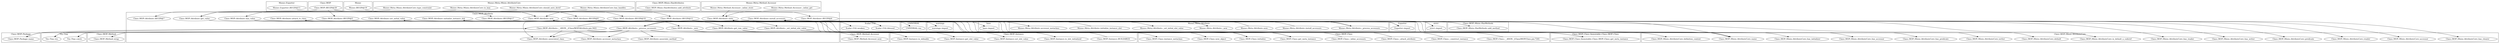 digraph {
graph [overlap=false]
subgraph cluster_Class_MOP_Method_Accessor {
	label="Class::MOP::Method::Accessor";
	"Class::MOP::Method::Accessor::new";
}
subgraph cluster_warnings {
	label="warnings";
	"warnings::import";
}
subgraph cluster_base {
	label="base";
	"base::import";
}
subgraph cluster_Moose_Exporter {
	label="Moose::Exporter";
	"Moose::Exporter::BEGIN@11";
}
subgraph cluster_strict {
	label="strict";
	"strict::import";
}
subgraph cluster_Class_MOP_Instance {
	label="Class::MOP::Instance";
	"Class::MOP::Instance::BUILDARGS";
	"Class::MOP::Instance::get_slot_value";
	"Class::MOP::Instance::set_slot_value";
	"Class::MOP::Instance::is_slot_initialized";
	"Class::MOP::Instance::is_inlinable";
}
subgraph cluster_Class_MOP_Class {
	label="Class::MOP::Class";
	"Class::MOP::Class::__ANON__[Class/MOP/Class.pm:720]";
	"Class::MOP::Class::instance_metaclass";
	"Class::MOP::Class::_attach_attribute";
	"Class::MOP::Class::_construct_instance";
	"Class::MOP::Class::get_meta_instance";
	"Class::MOP::Class::initialize";
	"Class::MOP::Class::_inline_accessors";
	"Class::MOP::Class::new_object";
}
subgraph cluster_Class_MOP {
	label="Class::MOP";
	"Class::MOP::BEGIN@20";
}
subgraph cluster_Class_MOP_Mixin_HasMethods {
	label="Class::MOP::Mixin::HasMethods";
	"Class::MOP::Mixin::HasMethods::add_method";
}
subgraph cluster_Moose {
	label="Moose";
	"Moose::BEGIN@19";
}
subgraph cluster_Exporter {
	label="Exporter";
	"Exporter::import";
}
subgraph cluster_Class_MOP_Class_Immutable_Class_MOP_Class {
	label="Class::MOP::Class::Immutable::Class::MOP::Class";
	"Class::MOP::Class::Immutable::Class::MOP::Class::get_meta_instance";
}
subgraph cluster_Class_MOP_Attribute {
	label="Class::MOP::Attribute";
	"Class::MOP::Attribute::__ANON__[Class/MOP/Attribute.pm:342]";
	"Class::MOP::Attribute::attach_to_class";
	"Class::MOP::Attribute::BEGIN@5";
	"Class::MOP::Attribute::_new";
	"Class::MOP::Attribute::associate_method";
	"Class::MOP::Attribute::has_value";
	"Class::MOP::Attribute::get_value";
	"Class::MOP::Attribute::BEGIN@17";
	"Class::MOP::Attribute::set_initial_value";
	"Class::MOP::Attribute::BEGIN@10";
	"Class::MOP::Attribute::slots";
	"Class::MOP::Attribute::new";
	"Class::MOP::Attribute::BEGIN@4";
	"Class::MOP::Attribute::associated_class";
	"Class::MOP::Attribute::BEGIN@11";
	"Class::MOP::Attribute::BEGIN@7";
	"Class::MOP::Attribute::accessor_metaclass";
	"Class::MOP::Attribute::_set_initial_slot_value";
	"Class::MOP::Attribute::install_accessors";
	"Class::MOP::Attribute::get_raw_value";
	"Class::MOP::Attribute::_process_accessors";
	"Class::MOP::Attribute::BEGIN@9";
	"Class::MOP::Attribute::initialize_instance_slot";
}
subgraph cluster_Moose_Meta_Mixin_AttributeCore {
	label="Moose::Meta::Mixin::AttributeCore";
	"Moose::Meta::Mixin::AttributeCore::type_constraint";
	"Moose::Meta::Mixin::AttributeCore::should_auto_deref";
	"Moose::Meta::Mixin::AttributeCore::is_lazy";
	"Moose::Meta::Mixin::AttributeCore::has_handles";
}
subgraph cluster_Try_Tiny {
	label="Try::Tiny";
	"Try::Tiny::catch";
	"Try::Tiny::try";
}
subgraph cluster_Class_MOP_Package {
	label="Class::MOP::Package";
	"Class::MOP::Package::name";
}
subgraph cluster_Scalar_Util {
	label="Scalar::Util";
	"Scalar::Util::blessed";
	"Scalar::Util::weaken";
}
subgraph cluster_UNIVERSAL {
	label="UNIVERSAL";
	"UNIVERSAL::isa";
}
subgraph cluster_Class_MOP_Mixin_AttributeCore {
	label="Class::MOP::Mixin::AttributeCore";
	"Class::MOP::Mixin::AttributeCore::definition_context";
	"Class::MOP::Mixin::AttributeCore::has_writer";
	"Class::MOP::Mixin::AttributeCore::predicate";
	"Class::MOP::Mixin::AttributeCore::reader";
	"Class::MOP::Mixin::AttributeCore::accessor";
	"Class::MOP::Mixin::AttributeCore::default";
	"Class::MOP::Mixin::AttributeCore::has_initializer";
	"Class::MOP::Mixin::AttributeCore::has_clearer";
	"Class::MOP::Mixin::AttributeCore::has_accessor";
	"Class::MOP::Mixin::AttributeCore::has_predicate";
	"Class::MOP::Mixin::AttributeCore::writer";
	"Class::MOP::Mixin::AttributeCore::name";
	"Class::MOP::Mixin::AttributeCore::has_reader";
	"Class::MOP::Mixin::AttributeCore::is_default_a_coderef";
}
subgraph cluster_Moose_Meta_Attribute {
	label="Moose::Meta::Attribute";
	"Moose::Meta::Attribute::accessor_metaclass";
	"Moose::Meta::Attribute::initialize_instance_slot";
	"Moose::Meta::Attribute::_new";
	"Moose::Meta::Attribute::install_accessors";
	"Moose::Meta::Attribute::_set_initial_slot_value";
	"Moose::Meta::Attribute::new";
	"Moose::Meta::Attribute::_process_accessors";
}
subgraph cluster_Class_MOP_Mixin_HasAttributes {
	label="Class::MOP::Mixin::HasAttributes";
	"Class::MOP::Mixin::HasAttributes::add_attribute";
}
subgraph cluster_Moose_Meta_Method_Accessor {
	label="Moose::Meta::Method::Accessor";
	"Moose::Meta::Method::Accessor::_inline_get";
	"Moose::Meta::Method::Accessor::_inline_store";
}
subgraph cluster_Class_MOP_Method {
	label="Class::MOP::Method";
	"Class::MOP::Method::wrap";
}
"Class::MOP::Attribute::new" -> "Class::MOP::Attribute::_new";
"Class::MOP::BEGIN@20" -> "Class::MOP::Attribute::BEGIN@10";
"Class::MOP::Attribute::_process_accessors" -> "Try::Tiny::try";
"Class::MOP::BEGIN@20" -> "Class::MOP::Attribute::BEGIN@11";
"Class::MOP::Attribute::_process_accessors" -> "Class::MOP::Method::wrap";
"Class::MOP::Attribute::BEGIN@10" -> "Exporter::import";
"Class::MOP::Attribute::BEGIN@11" -> "Exporter::import";
"Class::MOP::Attribute::BEGIN@9" -> "Exporter::import";
"Class::MOP::Attribute::_process_accessors" -> "Class::MOP::Class::instance_metaclass";
"Class::MOP::Attribute::install_accessors" -> "Moose::Meta::Attribute::_process_accessors";
"Class::MOP::Attribute::__ANON__[Class/MOP/Attribute.pm:342]" -> "Moose::Meta::Attribute::accessor_metaclass";
"Class::MOP::Attribute::install_accessors" -> "Class::MOP::Mixin::AttributeCore::has_clearer";
"Class::MOP::Attribute::_set_initial_slot_value" -> "Class::MOP::Instance::set_slot_value";
"Class::MOP::Attribute::attach_to_class" -> "Scalar::Util::blessed";
"Class::MOP::Attribute::new" -> "Class::MOP::Mixin::AttributeCore::is_default_a_coderef";
"Class::MOP::Attribute::get_raw_value" -> "Class::MOP::Instance::get_slot_value";
"Class::MOP::Instance::BUILDARGS" -> "Class::MOP::Attribute::slots";
"Moose::Meta::Method::Accessor::_inline_get" -> "Class::MOP::Attribute::slots";
"Moose::Meta::Method::Accessor::_inline_store" -> "Class::MOP::Attribute::slots";
"Class::MOP::Attribute::install_accessors" -> "Class::MOP::Mixin::AttributeCore::reader";
"Class::MOP::Attribute::initialize_instance_slot" -> "Class::MOP::Attribute::_set_initial_slot_value";
"Class::MOP::Attribute::new" -> "Moose::Meta::Attribute::_new";
"Class::MOP::Class::_construct_instance" -> "Class::MOP::Attribute::initialize_instance_slot";
"Class::MOP::Attribute::_process_accessors" -> "Try::Tiny::catch";
"Class::MOP::Attribute::BEGIN@17" -> "base::import";
"Class::MOP::Attribute::install_accessors" -> "Class::MOP::Mixin::AttributeCore::has_accessor";
"Class::MOP::Attribute::BEGIN@5" -> "warnings::import";
"Class::MOP::Attribute::_new" -> "Class::MOP::Class::new_object";
"Class::MOP::Class::__ANON__[Class/MOP/Class.pm:720]" -> "Class::MOP::Attribute::install_accessors";
"Moose::Meta::Attribute::install_accessors" -> "Class::MOP::Attribute::install_accessors";
"Class::MOP::Class::_inline_accessors" -> "Class::MOP::Attribute::install_accessors";
"Class::MOP::BEGIN@20" -> "Class::MOP::Attribute::BEGIN@9";
"Class::MOP::Attribute::__ANON__[Class/MOP/Attribute.pm:342]" -> "Class::MOP::Package::name";
"Class::MOP::Attribute::_process_accessors" -> "Class::MOP::Package::name";
"Class::MOP::BEGIN@20" -> "Class::MOP::Attribute::BEGIN@5";
"Class::MOP::Attribute::_new" -> "Class::MOP::Class::initialize";
"Class::MOP::Attribute::has_value" -> "Class::MOP::Class::initialize";
"Class::MOP::Attribute::set_initial_value" -> "Class::MOP::Class::initialize";
"Class::MOP::Attribute::get_raw_value" -> "Class::MOP::Class::initialize";
"Moose::Meta::Attribute::initialize_instance_slot" -> "Class::MOP::Attribute::set_initial_value";
"Class::MOP::Attribute::has_value" -> "Class::MOP::Class::get_meta_instance";
"Class::MOP::Attribute::get_raw_value" -> "Class::MOP::Class::get_meta_instance";
"Class::MOP::Attribute::set_initial_value" -> "Class::MOP::Class::get_meta_instance";
"Class::MOP::Attribute::install_accessors" -> "Class::MOP::Mixin::AttributeCore::accessor";
"Class::MOP::Attribute::BEGIN@4" -> "strict::import";
"Class::MOP::Attribute::install_accessors" -> "Class::MOP::Mixin::AttributeCore::predicate";
"Moose::Meta::Mixin::AttributeCore::has_handles" -> "Class::MOP::Attribute::has_value";
"Class::MOP::Attribute::_process_accessors" -> "Class::MOP::Instance::is_inlinable";
"Class::MOP::Attribute::install_accessors" -> "Class::MOP::Mixin::AttributeCore::has_predicate";
"Class::MOP::BEGIN@20" -> "Class::MOP::Attribute::BEGIN@7";
"Class::MOP::Attribute::install_accessors" -> "Class::MOP::Attribute::_process_accessors";
"Moose::Meta::Attribute::_process_accessors" -> "Class::MOP::Attribute::_process_accessors";
"Try::Tiny::try" -> "Class::MOP::Attribute::__ANON__[Class/MOP/Attribute.pm:342]";
"Class::MOP::Attribute::_process_accessors" -> "Class::MOP::Attribute::associate_method";
"Class::MOP::Attribute::_process_accessors" -> "Class::MOP::Mixin::AttributeCore::definition_context";
"Class::MOP::Attribute::install_accessors" -> "Class::MOP::Mixin::AttributeCore::writer";
"Class::MOP::BEGIN@20" -> "Class::MOP::Attribute::BEGIN@4";
"Class::MOP::Attribute::initialize_instance_slot" -> "Class::MOP::Mixin::AttributeCore::default";
"Class::MOP::Attribute::get_value" -> "Class::MOP::Attribute::get_raw_value";
"Class::MOP::Attribute::attach_to_class" -> "Scalar::Util::weaken";
"Class::MOP::Attribute::install_accessors" -> "Class::MOP::Mixin::AttributeCore::has_writer";
"Class::MOP::Attribute::_set_initial_slot_value" -> "Class::MOP::Mixin::AttributeCore::has_initializer";
"Class::MOP::BEGIN@20" -> "Class::MOP::Attribute::BEGIN@17";
"Class::MOP::Attribute::attach_to_class" -> "UNIVERSAL::isa";
"Class::MOP::Attribute::__ANON__[Class/MOP/Attribute.pm:342]" -> "Class::MOP::Attribute::associated_class";
"Class::MOP::Attribute::install_accessors" -> "Class::MOP::Attribute::associated_class";
"Class::MOP::Attribute::_process_accessors" -> "Class::MOP::Attribute::associated_class";
"Class::MOP::Attribute::install_accessors" -> "Class::MOP::Mixin::AttributeCore::has_reader";
"Class::MOP::Attribute::has_value" -> "Class::MOP::Class::Immutable::Class::MOP::Class::get_meta_instance";
"Class::MOP::Attribute::get_raw_value" -> "Class::MOP::Class::Immutable::Class::MOP::Class::get_meta_instance";
"Class::MOP::Attribute::_process_accessors" -> "Class::MOP::Attribute::accessor_metaclass";
"Class::MOP::Attribute::__ANON__[Class/MOP/Attribute.pm:342]" -> "Class::MOP::Attribute::accessor_metaclass";
"Class::MOP::Attribute::install_accessors" -> "Class::MOP::Mixin::HasMethods::add_method";
"Class::MOP::Class::_attach_attribute" -> "Class::MOP::Attribute::attach_to_class";
"Moose::Exporter::BEGIN@11" -> "Class::MOP::Attribute::new";
"Moose::BEGIN@19" -> "Class::MOP::Attribute::new";
"Class::MOP::Mixin::HasAttributes::add_attribute" -> "Class::MOP::Attribute::new";
"Moose::Meta::Attribute::new" -> "Class::MOP::Attribute::new";
"Class::MOP::Attribute::__ANON__[Class/MOP/Attribute.pm:342]" -> "Class::MOP::Mixin::AttributeCore::name";
"Class::MOP::Attribute::has_value" -> "Class::MOP::Mixin::AttributeCore::name";
"Class::MOP::Attribute::slots" -> "Class::MOP::Mixin::AttributeCore::name";
"Class::MOP::Attribute::_set_initial_slot_value" -> "Class::MOP::Mixin::AttributeCore::name";
"Class::MOP::Attribute::get_raw_value" -> "Class::MOP::Mixin::AttributeCore::name";
"Class::MOP::Attribute::has_value" -> "Class::MOP::Instance::is_slot_initialized";
"Class::MOP::Attribute::set_initial_value" -> "Moose::Meta::Attribute::_set_initial_slot_value";
"Moose::Meta::Mixin::AttributeCore::should_auto_deref" -> "Class::MOP::Attribute::get_value";
"Moose::Meta::Mixin::AttributeCore::type_constraint" -> "Class::MOP::Attribute::get_value";
"Moose::Meta::Mixin::AttributeCore::is_lazy" -> "Class::MOP::Attribute::get_value";
"Class::MOP::Attribute::__ANON__[Class/MOP/Attribute.pm:342]" -> "Class::MOP::Method::Accessor::new";
}
